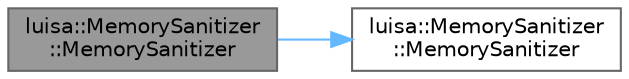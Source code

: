 digraph "luisa::MemorySanitizer::MemorySanitizer"
{
 // LATEX_PDF_SIZE
  bgcolor="transparent";
  edge [fontname=Helvetica,fontsize=10,labelfontname=Helvetica,labelfontsize=10];
  node [fontname=Helvetica,fontsize=10,shape=box,height=0.2,width=0.4];
  rankdir="LR";
  Node1 [id="Node000001",label="luisa::MemorySanitizer\l::MemorySanitizer",height=0.2,width=0.4,color="gray40", fillcolor="grey60", style="filled", fontcolor="black",tooltip=" "];
  Node1 -> Node2 [id="edge2_Node000001_Node000002",color="steelblue1",style="solid",tooltip=" "];
  Node2 [id="Node000002",label="luisa::MemorySanitizer\l::MemorySanitizer",height=0.2,width=0.4,color="grey40", fillcolor="white", style="filled",URL="$classluisa_1_1_memory_sanitizer.html#a3163b1d2b876fad4907db21532267e85",tooltip=" "];
}
